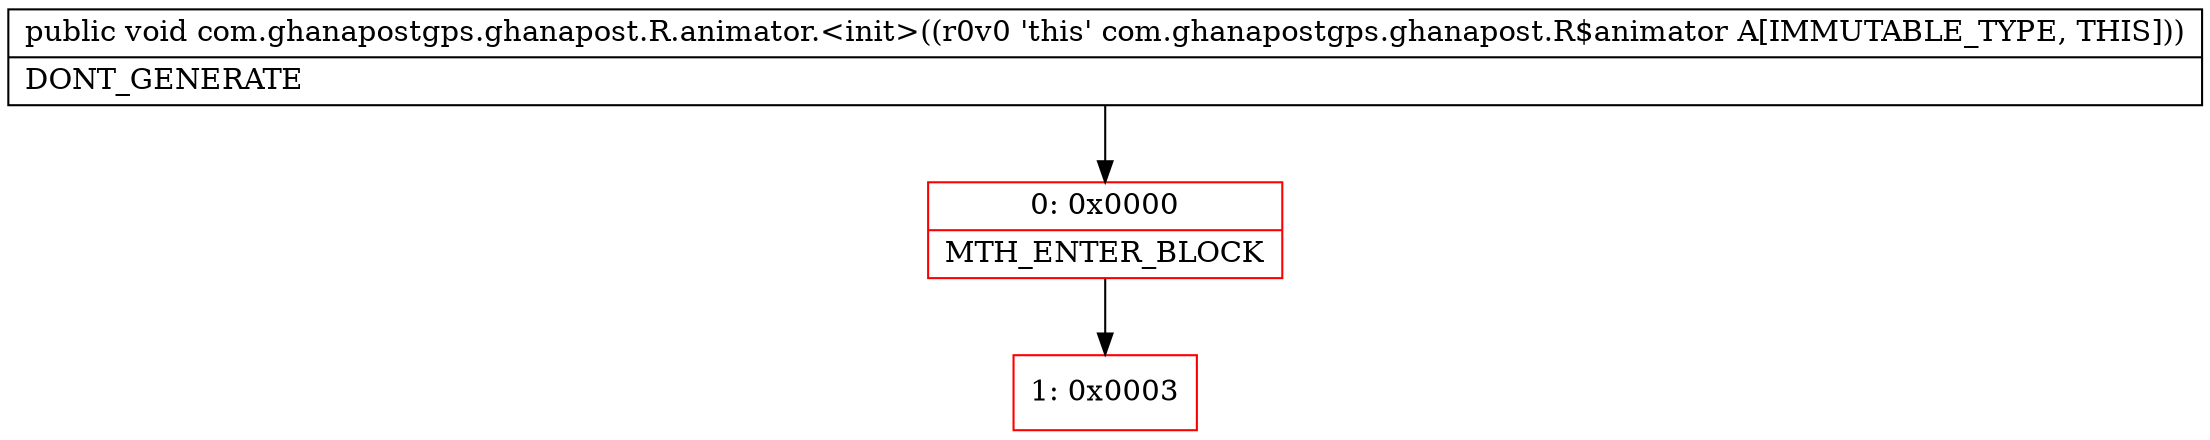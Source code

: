 digraph "CFG forcom.ghanapostgps.ghanapost.R.animator.\<init\>()V" {
subgraph cluster_Region_45882118 {
label = "R(0)";
node [shape=record,color=blue];
}
Node_0 [shape=record,color=red,label="{0\:\ 0x0000|MTH_ENTER_BLOCK\l}"];
Node_1 [shape=record,color=red,label="{1\:\ 0x0003}"];
MethodNode[shape=record,label="{public void com.ghanapostgps.ghanapost.R.animator.\<init\>((r0v0 'this' com.ghanapostgps.ghanapost.R$animator A[IMMUTABLE_TYPE, THIS]))  | DONT_GENERATE\l}"];
MethodNode -> Node_0;
Node_0 -> Node_1;
}

